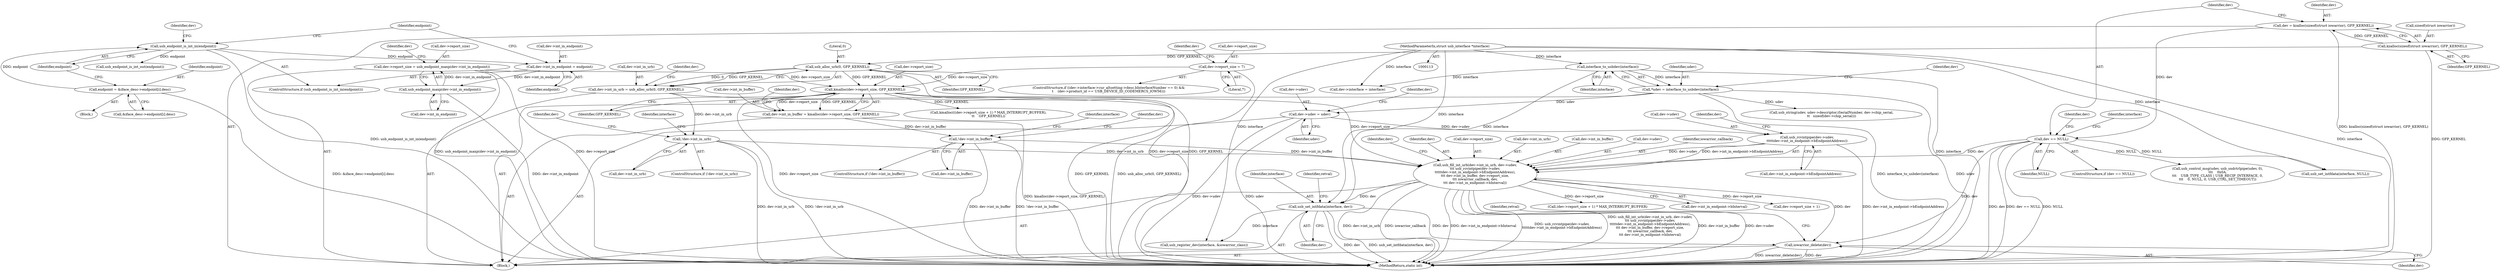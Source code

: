 digraph "0_linux_4ec0ef3a82125efc36173062a50624550a900ae0@API" {
"1000535" [label="(Call,iowarrior_delete(dev))"];
"1000141" [label="(Call,dev == NULL)"];
"1000134" [label="(Call,dev = kzalloc(sizeof(struct iowarrior), GFP_KERNEL))"];
"1000136" [label="(Call,kzalloc(sizeof(struct iowarrior), GFP_KERNEL))"];
"1000481" [label="(Call,usb_set_intfdata(interface, dev))"];
"1000114" [label="(MethodParameterIn,struct usb_interface *interface)"];
"1000120" [label="(Call,interface_to_usbdev(interface))"];
"1000355" [label="(Call,usb_fill_int_urb(dev->int_in_urb, dev->udev,\n\t\t\t usb_rcvintpipe(dev->udev,\n\t\t\t\t\tdev->int_in_endpoint->bEndpointAddress),\n\t\t\t dev->int_in_buffer, dev->report_size,\n\t\t\t iowarrior_callback, dev,\n\t\t\t dev->int_in_endpoint->bInterval))"];
"1000321" [label="(Call,!dev->int_in_urb)"];
"1000313" [label="(Call,dev->int_in_urb = usb_alloc_urb(0, GFP_KERNEL))"];
"1000317" [label="(Call,usb_alloc_urb(0, GFP_KERNEL))"];
"1000362" [label="(Call,usb_rcvintpipe(dev->udev,\n\t\t\t\t\tdev->int_in_endpoint->bEndpointAddress))"];
"1000197" [label="(Call,dev->udev = udev)"];
"1000118" [label="(Call,*udev = interface_to_usbdev(interface))"];
"1000343" [label="(Call,!dev->int_in_buffer)"];
"1000333" [label="(Call,dev->int_in_buffer = kmalloc(dev->report_size, GFP_KERNEL))"];
"1000337" [label="(Call,kmalloc(dev->report_size, GFP_KERNEL))"];
"1000308" [label="(Call,dev->report_size = 7)"];
"1000282" [label="(Call,dev->report_size = usb_endpoint_maxp(dev->int_in_endpoint))"];
"1000286" [label="(Call,usb_endpoint_maxp(dev->int_in_endpoint))"];
"1000269" [label="(Call,dev->int_in_endpoint = endpoint)"];
"1000267" [label="(Call,usb_endpoint_is_int_in(endpoint))"];
"1000256" [label="(Call,endpoint = &iface_desc->endpoint[i].desc)"];
"1000334" [label="(Call,dev->int_in_buffer)"];
"1000142" [label="(Identifier,dev)"];
"1000282" [label="(Call,dev->report_size = usb_endpoint_maxp(dev->int_in_endpoint))"];
"1000363" [label="(Call,dev->udev)"];
"1000481" [label="(Call,usb_set_intfdata(interface, dev))"];
"1000140" [label="(ControlStructure,if (dev == NULL))"];
"1000314" [label="(Call,dev->int_in_urb)"];
"1000462" [label="(Call,usb_control_msg(udev, usb_sndctrlpipe(udev, 0),\n\t\t\t    0x0A,\n\t\t\t    USB_TYPE_CLASS | USB_RECIP_INTERFACE, 0,\n\t\t\t    0, NULL, 0, USB_CTRL_SET_TIMEOUT))"];
"1000386" [label="(Identifier,dev)"];
"1000267" [label="(Call,usb_endpoint_is_int_in(endpoint))"];
"1000266" [label="(ControlStructure,if (usb_endpoint_is_int_in(endpoint)))"];
"1000258" [label="(Call,&iface_desc->endpoint[i].desc)"];
"1000317" [label="(Call,usb_alloc_urb(0, GFP_KERNEL))"];
"1000257" [label="(Identifier,endpoint)"];
"1000351" [label="(Identifier,interface)"];
"1000198" [label="(Call,dev->udev)"];
"1000378" [label="(Identifier,dev)"];
"1000297" [label="(Identifier,dev)"];
"1000342" [label="(ControlStructure,if (!dev->int_in_buffer))"];
"1000486" [label="(Call,usb_register_dev(interface, &iowarrior_class))"];
"1000276" [label="(Identifier,endpoint)"];
"1000345" [label="(Identifier,dev)"];
"1000318" [label="(Literal,0)"];
"1000114" [label="(MethodParameterIn,struct usb_interface *interface)"];
"1000335" [label="(Identifier,dev)"];
"1000121" [label="(Identifier,interface)"];
"1000320" [label="(ControlStructure,if (!dev->int_in_urb))"];
"1000344" [label="(Call,dev->int_in_buffer)"];
"1000141" [label="(Call,dev == NULL)"];
"1000156" [label="(Identifier,dev)"];
"1000118" [label="(Call,*udev = interface_to_usbdev(interface))"];
"1000312" [label="(Literal,7)"];
"1000135" [label="(Identifier,dev)"];
"1000538" [label="(Identifier,retval)"];
"1000275" [label="(Call,usb_endpoint_is_int_out(endpoint))"];
"1000134" [label="(Call,dev = kzalloc(sizeof(struct iowarrior), GFP_KERNEL))"];
"1000366" [label="(Call,dev->int_in_endpoint->bEndpointAddress)"];
"1000341" [label="(Identifier,GFP_KERNEL)"];
"1000116" [label="(Block,)"];
"1000137" [label="(Call,sizeof(struct iowarrior))"];
"1000204" [label="(Identifier,dev)"];
"1000269" [label="(Call,dev->int_in_endpoint = endpoint)"];
"1000255" [label="(Block,)"];
"1000256" [label="(Call,endpoint = &iface_desc->endpoint[i].desc)"];
"1000536" [label="(Identifier,dev)"];
"1000143" [label="(Identifier,NULL)"];
"1000499" [label="(Call,usb_set_intfdata(interface, NULL))"];
"1000483" [label="(Identifier,dev)"];
"1000337" [label="(Call,kmalloc(dev->report_size, GFP_KERNEL))"];
"1000119" [label="(Identifier,udev)"];
"1000283" [label="(Call,dev->report_size)"];
"1000268" [label="(Identifier,endpoint)"];
"1000323" [label="(Identifier,dev)"];
"1000315" [label="(Identifier,dev)"];
"1000539" [label="(MethodReturn,static int)"];
"1000374" [label="(Call,dev->report_size)"];
"1000270" [label="(Call,dev->int_in_endpoint)"];
"1000308" [label="(Call,dev->report_size = 7)"];
"1000356" [label="(Call,dev->int_in_urb)"];
"1000357" [label="(Identifier,dev)"];
"1000309" [label="(Call,dev->report_size)"];
"1000202" [label="(Call,dev->interface = interface)"];
"1000197" [label="(Call,dev->udev = udev)"];
"1000287" [label="(Call,dev->int_in_endpoint)"];
"1000371" [label="(Call,dev->int_in_buffer)"];
"1000333" [label="(Call,dev->int_in_buffer = kmalloc(dev->report_size, GFP_KERNEL))"];
"1000329" [label="(Identifier,interface)"];
"1000148" [label="(Identifier,interface)"];
"1000390" [label="(Call,dev->report_size + 1)"];
"1000286" [label="(Call,usb_endpoint_maxp(dev->int_in_endpoint))"];
"1000338" [label="(Call,dev->report_size)"];
"1000124" [label="(Identifier,dev)"];
"1000372" [label="(Identifier,dev)"];
"1000321" [label="(Call,!dev->int_in_urb)"];
"1000273" [label="(Identifier,endpoint)"];
"1000136" [label="(Call,kzalloc(sizeof(struct iowarrior), GFP_KERNEL))"];
"1000319" [label="(Identifier,GFP_KERNEL)"];
"1000359" [label="(Call,dev->udev)"];
"1000355" [label="(Call,usb_fill_int_urb(dev->int_in_urb, dev->udev,\n\t\t\t usb_rcvintpipe(dev->udev,\n\t\t\t\t\tdev->int_in_endpoint->bEndpointAddress),\n\t\t\t dev->int_in_buffer, dev->report_size,\n\t\t\t iowarrior_callback, dev,\n\t\t\t dev->int_in_endpoint->bInterval))"];
"1000377" [label="(Identifier,iowarrior_callback)"];
"1000290" [label="(ControlStructure,if ((dev->interface->cur_altsetting->desc.bInterfaceNumber == 0) &&\n\t    (dev->product_id == USB_DEVICE_ID_CODEMERCS_IOW56)))"];
"1000485" [label="(Identifier,retval)"];
"1000313" [label="(Call,dev->int_in_urb = usb_alloc_urb(0, GFP_KERNEL))"];
"1000271" [label="(Identifier,dev)"];
"1000201" [label="(Identifier,udev)"];
"1000139" [label="(Identifier,GFP_KERNEL)"];
"1000120" [label="(Call,interface_to_usbdev(interface))"];
"1000535" [label="(Call,iowarrior_delete(dev))"];
"1000419" [label="(Call,usb_string(udev, udev->descriptor.iSerialNumber, dev->chip_serial,\n\t\t   sizeof(dev->chip_serial)))"];
"1000482" [label="(Identifier,interface)"];
"1000322" [label="(Call,dev->int_in_urb)"];
"1000388" [label="(Call,kmalloc(((dev->report_size + 1) * MAX_INTERRUPT_BUFFER),\n\t\t    GFP_KERNEL))"];
"1000389" [label="(Call,(dev->report_size + 1) * MAX_INTERRUPT_BUFFER)"];
"1000343" [label="(Call,!dev->int_in_buffer)"];
"1000379" [label="(Call,dev->int_in_endpoint->bInterval)"];
"1000362" [label="(Call,usb_rcvintpipe(dev->udev,\n\t\t\t\t\tdev->int_in_endpoint->bEndpointAddress))"];
"1000535" -> "1000116"  [label="AST: "];
"1000535" -> "1000536"  [label="CFG: "];
"1000536" -> "1000535"  [label="AST: "];
"1000538" -> "1000535"  [label="CFG: "];
"1000535" -> "1000539"  [label="DDG: dev"];
"1000535" -> "1000539"  [label="DDG: iowarrior_delete(dev)"];
"1000141" -> "1000535"  [label="DDG: dev"];
"1000481" -> "1000535"  [label="DDG: dev"];
"1000355" -> "1000535"  [label="DDG: dev"];
"1000141" -> "1000140"  [label="AST: "];
"1000141" -> "1000143"  [label="CFG: "];
"1000142" -> "1000141"  [label="AST: "];
"1000143" -> "1000141"  [label="AST: "];
"1000148" -> "1000141"  [label="CFG: "];
"1000156" -> "1000141"  [label="CFG: "];
"1000141" -> "1000539"  [label="DDG: dev"];
"1000141" -> "1000539"  [label="DDG: dev == NULL"];
"1000141" -> "1000539"  [label="DDG: NULL"];
"1000134" -> "1000141"  [label="DDG: dev"];
"1000141" -> "1000355"  [label="DDG: dev"];
"1000141" -> "1000462"  [label="DDG: NULL"];
"1000141" -> "1000499"  [label="DDG: NULL"];
"1000134" -> "1000116"  [label="AST: "];
"1000134" -> "1000136"  [label="CFG: "];
"1000135" -> "1000134"  [label="AST: "];
"1000136" -> "1000134"  [label="AST: "];
"1000142" -> "1000134"  [label="CFG: "];
"1000134" -> "1000539"  [label="DDG: kzalloc(sizeof(struct iowarrior), GFP_KERNEL)"];
"1000136" -> "1000134"  [label="DDG: GFP_KERNEL"];
"1000136" -> "1000139"  [label="CFG: "];
"1000137" -> "1000136"  [label="AST: "];
"1000139" -> "1000136"  [label="AST: "];
"1000136" -> "1000539"  [label="DDG: GFP_KERNEL"];
"1000136" -> "1000317"  [label="DDG: GFP_KERNEL"];
"1000481" -> "1000116"  [label="AST: "];
"1000481" -> "1000483"  [label="CFG: "];
"1000482" -> "1000481"  [label="AST: "];
"1000483" -> "1000481"  [label="AST: "];
"1000485" -> "1000481"  [label="CFG: "];
"1000481" -> "1000539"  [label="DDG: dev"];
"1000481" -> "1000539"  [label="DDG: usb_set_intfdata(interface, dev)"];
"1000114" -> "1000481"  [label="DDG: interface"];
"1000120" -> "1000481"  [label="DDG: interface"];
"1000355" -> "1000481"  [label="DDG: dev"];
"1000481" -> "1000486"  [label="DDG: interface"];
"1000114" -> "1000113"  [label="AST: "];
"1000114" -> "1000539"  [label="DDG: interface"];
"1000114" -> "1000120"  [label="DDG: interface"];
"1000114" -> "1000202"  [label="DDG: interface"];
"1000114" -> "1000486"  [label="DDG: interface"];
"1000114" -> "1000499"  [label="DDG: interface"];
"1000120" -> "1000118"  [label="AST: "];
"1000120" -> "1000121"  [label="CFG: "];
"1000121" -> "1000120"  [label="AST: "];
"1000118" -> "1000120"  [label="CFG: "];
"1000120" -> "1000539"  [label="DDG: interface"];
"1000120" -> "1000118"  [label="DDG: interface"];
"1000120" -> "1000202"  [label="DDG: interface"];
"1000355" -> "1000116"  [label="AST: "];
"1000355" -> "1000379"  [label="CFG: "];
"1000356" -> "1000355"  [label="AST: "];
"1000359" -> "1000355"  [label="AST: "];
"1000362" -> "1000355"  [label="AST: "];
"1000371" -> "1000355"  [label="AST: "];
"1000374" -> "1000355"  [label="AST: "];
"1000377" -> "1000355"  [label="AST: "];
"1000378" -> "1000355"  [label="AST: "];
"1000379" -> "1000355"  [label="AST: "];
"1000386" -> "1000355"  [label="CFG: "];
"1000355" -> "1000539"  [label="DDG: dev->int_in_urb"];
"1000355" -> "1000539"  [label="DDG: iowarrior_callback"];
"1000355" -> "1000539"  [label="DDG: dev->int_in_endpoint->bInterval"];
"1000355" -> "1000539"  [label="DDG: usb_rcvintpipe(dev->udev,\n\t\t\t\t\tdev->int_in_endpoint->bEndpointAddress)"];
"1000355" -> "1000539"  [label="DDG: usb_fill_int_urb(dev->int_in_urb, dev->udev,\n\t\t\t usb_rcvintpipe(dev->udev,\n\t\t\t\t\tdev->int_in_endpoint->bEndpointAddress),\n\t\t\t dev->int_in_buffer, dev->report_size,\n\t\t\t iowarrior_callback, dev,\n\t\t\t dev->int_in_endpoint->bInterval)"];
"1000355" -> "1000539"  [label="DDG: dev->int_in_buffer"];
"1000355" -> "1000539"  [label="DDG: dev->udev"];
"1000321" -> "1000355"  [label="DDG: dev->int_in_urb"];
"1000362" -> "1000355"  [label="DDG: dev->udev"];
"1000362" -> "1000355"  [label="DDG: dev->int_in_endpoint->bEndpointAddress"];
"1000343" -> "1000355"  [label="DDG: dev->int_in_buffer"];
"1000337" -> "1000355"  [label="DDG: dev->report_size"];
"1000355" -> "1000389"  [label="DDG: dev->report_size"];
"1000355" -> "1000390"  [label="DDG: dev->report_size"];
"1000321" -> "1000320"  [label="AST: "];
"1000321" -> "1000322"  [label="CFG: "];
"1000322" -> "1000321"  [label="AST: "];
"1000329" -> "1000321"  [label="CFG: "];
"1000335" -> "1000321"  [label="CFG: "];
"1000321" -> "1000539"  [label="DDG: dev->int_in_urb"];
"1000321" -> "1000539"  [label="DDG: !dev->int_in_urb"];
"1000313" -> "1000321"  [label="DDG: dev->int_in_urb"];
"1000313" -> "1000116"  [label="AST: "];
"1000313" -> "1000317"  [label="CFG: "];
"1000314" -> "1000313"  [label="AST: "];
"1000317" -> "1000313"  [label="AST: "];
"1000323" -> "1000313"  [label="CFG: "];
"1000313" -> "1000539"  [label="DDG: usb_alloc_urb(0, GFP_KERNEL)"];
"1000317" -> "1000313"  [label="DDG: 0"];
"1000317" -> "1000313"  [label="DDG: GFP_KERNEL"];
"1000317" -> "1000319"  [label="CFG: "];
"1000318" -> "1000317"  [label="AST: "];
"1000319" -> "1000317"  [label="AST: "];
"1000317" -> "1000539"  [label="DDG: GFP_KERNEL"];
"1000317" -> "1000337"  [label="DDG: GFP_KERNEL"];
"1000362" -> "1000366"  [label="CFG: "];
"1000363" -> "1000362"  [label="AST: "];
"1000366" -> "1000362"  [label="AST: "];
"1000372" -> "1000362"  [label="CFG: "];
"1000362" -> "1000539"  [label="DDG: dev->int_in_endpoint->bEndpointAddress"];
"1000197" -> "1000362"  [label="DDG: dev->udev"];
"1000197" -> "1000116"  [label="AST: "];
"1000197" -> "1000201"  [label="CFG: "];
"1000198" -> "1000197"  [label="AST: "];
"1000201" -> "1000197"  [label="AST: "];
"1000204" -> "1000197"  [label="CFG: "];
"1000197" -> "1000539"  [label="DDG: udev"];
"1000197" -> "1000539"  [label="DDG: dev->udev"];
"1000118" -> "1000197"  [label="DDG: udev"];
"1000118" -> "1000116"  [label="AST: "];
"1000119" -> "1000118"  [label="AST: "];
"1000124" -> "1000118"  [label="CFG: "];
"1000118" -> "1000539"  [label="DDG: interface_to_usbdev(interface)"];
"1000118" -> "1000539"  [label="DDG: udev"];
"1000118" -> "1000419"  [label="DDG: udev"];
"1000343" -> "1000342"  [label="AST: "];
"1000343" -> "1000344"  [label="CFG: "];
"1000344" -> "1000343"  [label="AST: "];
"1000351" -> "1000343"  [label="CFG: "];
"1000357" -> "1000343"  [label="CFG: "];
"1000343" -> "1000539"  [label="DDG: dev->int_in_buffer"];
"1000343" -> "1000539"  [label="DDG: !dev->int_in_buffer"];
"1000333" -> "1000343"  [label="DDG: dev->int_in_buffer"];
"1000333" -> "1000116"  [label="AST: "];
"1000333" -> "1000337"  [label="CFG: "];
"1000334" -> "1000333"  [label="AST: "];
"1000337" -> "1000333"  [label="AST: "];
"1000345" -> "1000333"  [label="CFG: "];
"1000333" -> "1000539"  [label="DDG: kmalloc(dev->report_size, GFP_KERNEL)"];
"1000337" -> "1000333"  [label="DDG: dev->report_size"];
"1000337" -> "1000333"  [label="DDG: GFP_KERNEL"];
"1000337" -> "1000341"  [label="CFG: "];
"1000338" -> "1000337"  [label="AST: "];
"1000341" -> "1000337"  [label="AST: "];
"1000337" -> "1000539"  [label="DDG: dev->report_size"];
"1000337" -> "1000539"  [label="DDG: GFP_KERNEL"];
"1000308" -> "1000337"  [label="DDG: dev->report_size"];
"1000282" -> "1000337"  [label="DDG: dev->report_size"];
"1000337" -> "1000388"  [label="DDG: GFP_KERNEL"];
"1000308" -> "1000290"  [label="AST: "];
"1000308" -> "1000312"  [label="CFG: "];
"1000309" -> "1000308"  [label="AST: "];
"1000312" -> "1000308"  [label="AST: "];
"1000315" -> "1000308"  [label="CFG: "];
"1000308" -> "1000539"  [label="DDG: dev->report_size"];
"1000282" -> "1000116"  [label="AST: "];
"1000282" -> "1000286"  [label="CFG: "];
"1000283" -> "1000282"  [label="AST: "];
"1000286" -> "1000282"  [label="AST: "];
"1000297" -> "1000282"  [label="CFG: "];
"1000282" -> "1000539"  [label="DDG: usb_endpoint_maxp(dev->int_in_endpoint)"];
"1000282" -> "1000539"  [label="DDG: dev->report_size"];
"1000286" -> "1000282"  [label="DDG: dev->int_in_endpoint"];
"1000286" -> "1000287"  [label="CFG: "];
"1000287" -> "1000286"  [label="AST: "];
"1000286" -> "1000539"  [label="DDG: dev->int_in_endpoint"];
"1000269" -> "1000286"  [label="DDG: dev->int_in_endpoint"];
"1000269" -> "1000266"  [label="AST: "];
"1000269" -> "1000273"  [label="CFG: "];
"1000270" -> "1000269"  [label="AST: "];
"1000273" -> "1000269"  [label="AST: "];
"1000276" -> "1000269"  [label="CFG: "];
"1000267" -> "1000269"  [label="DDG: endpoint"];
"1000267" -> "1000266"  [label="AST: "];
"1000267" -> "1000268"  [label="CFG: "];
"1000268" -> "1000267"  [label="AST: "];
"1000271" -> "1000267"  [label="CFG: "];
"1000276" -> "1000267"  [label="CFG: "];
"1000267" -> "1000539"  [label="DDG: usb_endpoint_is_int_in(endpoint)"];
"1000256" -> "1000267"  [label="DDG: endpoint"];
"1000267" -> "1000275"  [label="DDG: endpoint"];
"1000256" -> "1000255"  [label="AST: "];
"1000256" -> "1000258"  [label="CFG: "];
"1000257" -> "1000256"  [label="AST: "];
"1000258" -> "1000256"  [label="AST: "];
"1000268" -> "1000256"  [label="CFG: "];
"1000256" -> "1000539"  [label="DDG: &iface_desc->endpoint[i].desc"];
}
